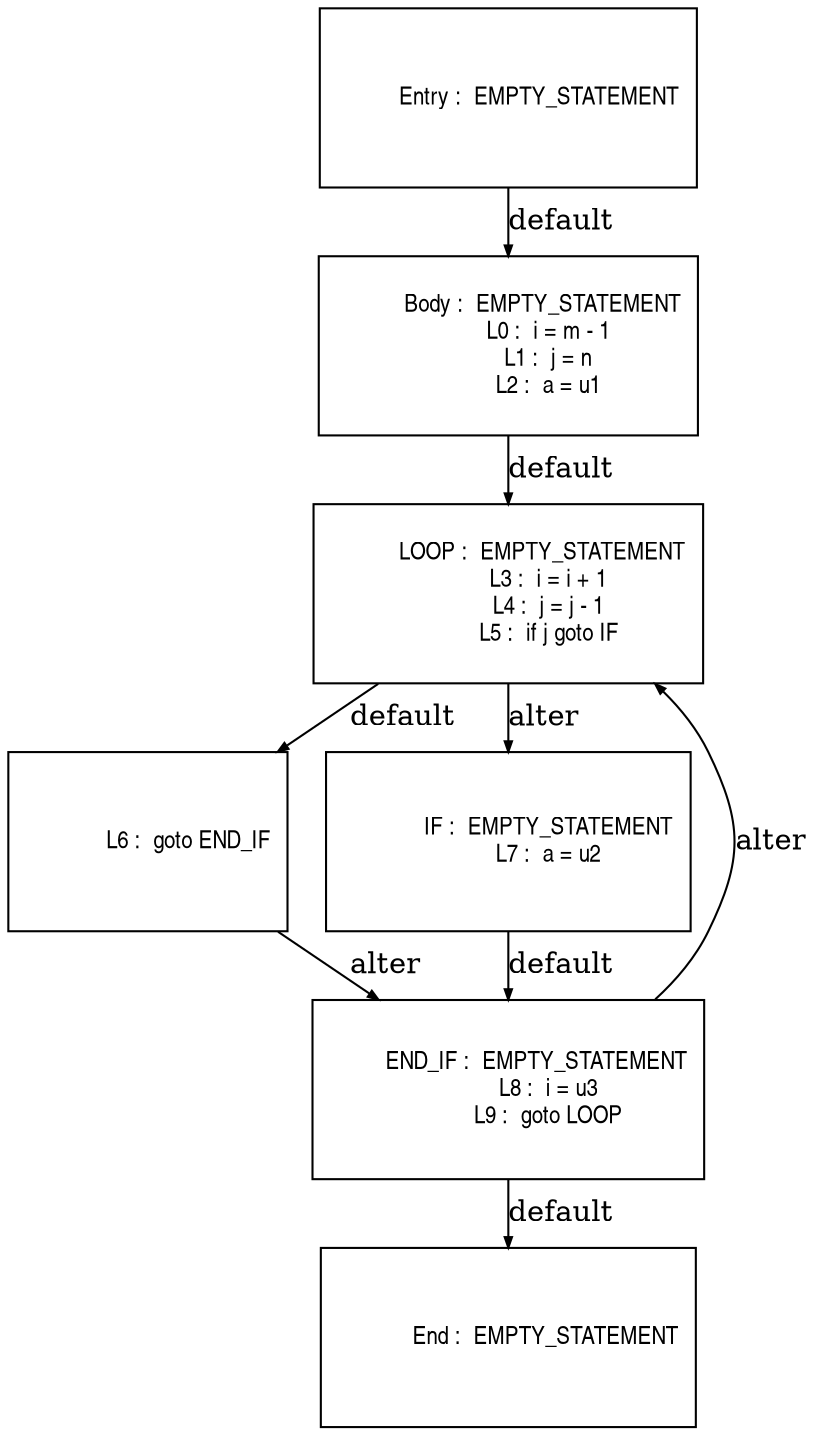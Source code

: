 digraph G {
  ranksep=.25;
  edge [arrowsize=.5]
  node [shape=rectangle, fontname="ArialNarrow",
        fontsize=12,  height=1.2];
  "           Body :  EMPTY_STATEMENT
             L0 :  i = m - 1
             L1 :  j = n
             L2 :  a = u1
"; "           LOOP :  EMPTY_STATEMENT
             L3 :  i = i + 1
             L4 :  j = j - 1
             L5 :  if j goto IF
"; "             L6 :  goto END_IF
"; "             IF :  EMPTY_STATEMENT
             L7 :  a = u2
"; "         END_IF :  EMPTY_STATEMENT
             L8 :  i = u3
             L9 :  goto LOOP
"; "          Entry :  EMPTY_STATEMENT
"; "            End :  EMPTY_STATEMENT
"; 
  "           Body :  EMPTY_STATEMENT
             L0 :  i = m - 1
             L1 :  j = n
             L2 :  a = u1
" -> "           LOOP :  EMPTY_STATEMENT
             L3 :  i = i + 1
             L4 :  j = j - 1
             L5 :  if j goto IF
"  [label="default"];
  "           LOOP :  EMPTY_STATEMENT
             L3 :  i = i + 1
             L4 :  j = j - 1
             L5 :  if j goto IF
" -> "             L6 :  goto END_IF
"  [label="default"];
  "           LOOP :  EMPTY_STATEMENT
             L3 :  i = i + 1
             L4 :  j = j - 1
             L5 :  if j goto IF
" -> "             IF :  EMPTY_STATEMENT
             L7 :  a = u2
"  [label="alter"];
  "             L6 :  goto END_IF
" -> "         END_IF :  EMPTY_STATEMENT
             L8 :  i = u3
             L9 :  goto LOOP
"  [label="alter"];
  "             IF :  EMPTY_STATEMENT
             L7 :  a = u2
" -> "         END_IF :  EMPTY_STATEMENT
             L8 :  i = u3
             L9 :  goto LOOP
"  [label="default"];
  "         END_IF :  EMPTY_STATEMENT
             L8 :  i = u3
             L9 :  goto LOOP
" -> "            End :  EMPTY_STATEMENT
"  [label="default"];
  "         END_IF :  EMPTY_STATEMENT
             L8 :  i = u3
             L9 :  goto LOOP
" -> "           LOOP :  EMPTY_STATEMENT
             L3 :  i = i + 1
             L4 :  j = j - 1
             L5 :  if j goto IF
"  [label="alter"];
  "          Entry :  EMPTY_STATEMENT
" -> "           Body :  EMPTY_STATEMENT
             L0 :  i = m - 1
             L1 :  j = n
             L2 :  a = u1
"  [label="default"];
}
